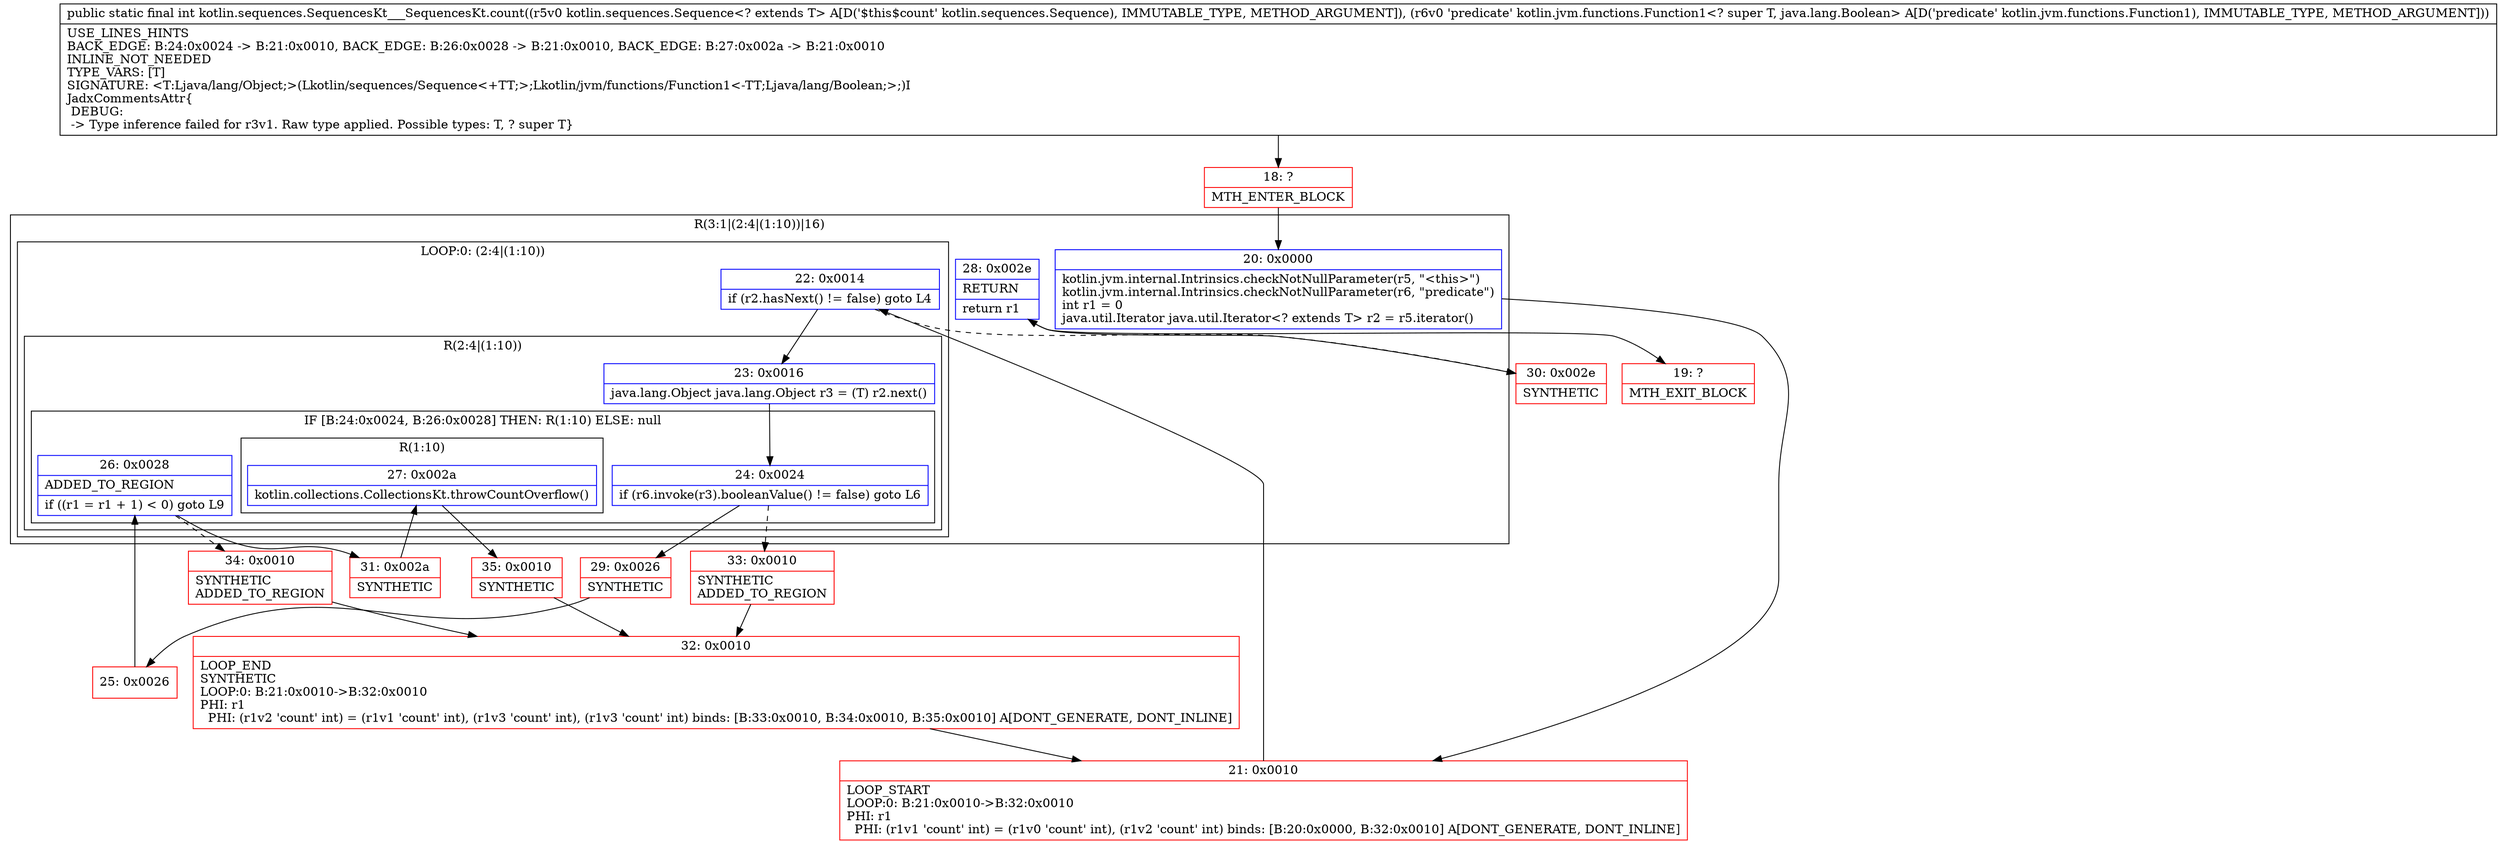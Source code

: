 digraph "CFG forkotlin.sequences.SequencesKt___SequencesKt.count(Lkotlin\/sequences\/Sequence;Lkotlin\/jvm\/functions\/Function1;)I" {
subgraph cluster_Region_1917943606 {
label = "R(3:1|(2:4|(1:10))|16)";
node [shape=record,color=blue];
Node_20 [shape=record,label="{20\:\ 0x0000|kotlin.jvm.internal.Intrinsics.checkNotNullParameter(r5, \"\<this\>\")\lkotlin.jvm.internal.Intrinsics.checkNotNullParameter(r6, \"predicate\")\lint r1 = 0\ljava.util.Iterator java.util.Iterator\<? extends T\> r2 = r5.iterator()\l}"];
subgraph cluster_LoopRegion_642818594 {
label = "LOOP:0: (2:4|(1:10))";
node [shape=record,color=blue];
Node_22 [shape=record,label="{22\:\ 0x0014|if (r2.hasNext() != false) goto L4\l}"];
subgraph cluster_Region_2003471688 {
label = "R(2:4|(1:10))";
node [shape=record,color=blue];
Node_23 [shape=record,label="{23\:\ 0x0016|java.lang.Object java.lang.Object r3 = (T) r2.next()\l}"];
subgraph cluster_IfRegion_28389694 {
label = "IF [B:24:0x0024, B:26:0x0028] THEN: R(1:10) ELSE: null";
node [shape=record,color=blue];
Node_24 [shape=record,label="{24\:\ 0x0024|if (r6.invoke(r3).booleanValue() != false) goto L6\l}"];
Node_26 [shape=record,label="{26\:\ 0x0028|ADDED_TO_REGION\l|if ((r1 = r1 + 1) \< 0) goto L9\l}"];
subgraph cluster_Region_827341443 {
label = "R(1:10)";
node [shape=record,color=blue];
Node_27 [shape=record,label="{27\:\ 0x002a|kotlin.collections.CollectionsKt.throwCountOverflow()\l}"];
}
}
}
}
Node_28 [shape=record,label="{28\:\ 0x002e|RETURN\l|return r1\l}"];
}
Node_18 [shape=record,color=red,label="{18\:\ ?|MTH_ENTER_BLOCK\l}"];
Node_21 [shape=record,color=red,label="{21\:\ 0x0010|LOOP_START\lLOOP:0: B:21:0x0010\-\>B:32:0x0010\lPHI: r1 \l  PHI: (r1v1 'count' int) = (r1v0 'count' int), (r1v2 'count' int) binds: [B:20:0x0000, B:32:0x0010] A[DONT_GENERATE, DONT_INLINE]\l}"];
Node_29 [shape=record,color=red,label="{29\:\ 0x0026|SYNTHETIC\l}"];
Node_25 [shape=record,color=red,label="{25\:\ 0x0026}"];
Node_31 [shape=record,color=red,label="{31\:\ 0x002a|SYNTHETIC\l}"];
Node_35 [shape=record,color=red,label="{35\:\ 0x0010|SYNTHETIC\l}"];
Node_32 [shape=record,color=red,label="{32\:\ 0x0010|LOOP_END\lSYNTHETIC\lLOOP:0: B:21:0x0010\-\>B:32:0x0010\lPHI: r1 \l  PHI: (r1v2 'count' int) = (r1v1 'count' int), (r1v3 'count' int), (r1v3 'count' int) binds: [B:33:0x0010, B:34:0x0010, B:35:0x0010] A[DONT_GENERATE, DONT_INLINE]\l}"];
Node_34 [shape=record,color=red,label="{34\:\ 0x0010|SYNTHETIC\lADDED_TO_REGION\l}"];
Node_33 [shape=record,color=red,label="{33\:\ 0x0010|SYNTHETIC\lADDED_TO_REGION\l}"];
Node_30 [shape=record,color=red,label="{30\:\ 0x002e|SYNTHETIC\l}"];
Node_19 [shape=record,color=red,label="{19\:\ ?|MTH_EXIT_BLOCK\l}"];
MethodNode[shape=record,label="{public static final int kotlin.sequences.SequencesKt___SequencesKt.count((r5v0 kotlin.sequences.Sequence\<? extends T\> A[D('$this$count' kotlin.sequences.Sequence), IMMUTABLE_TYPE, METHOD_ARGUMENT]), (r6v0 'predicate' kotlin.jvm.functions.Function1\<? super T, java.lang.Boolean\> A[D('predicate' kotlin.jvm.functions.Function1), IMMUTABLE_TYPE, METHOD_ARGUMENT]))  | USE_LINES_HINTS\lBACK_EDGE: B:24:0x0024 \-\> B:21:0x0010, BACK_EDGE: B:26:0x0028 \-\> B:21:0x0010, BACK_EDGE: B:27:0x002a \-\> B:21:0x0010\lINLINE_NOT_NEEDED\lTYPE_VARS: [T]\lSIGNATURE: \<T:Ljava\/lang\/Object;\>(Lkotlin\/sequences\/Sequence\<+TT;\>;Lkotlin\/jvm\/functions\/Function1\<\-TT;Ljava\/lang\/Boolean;\>;)I\lJadxCommentsAttr\{\l DEBUG: \l \-\> Type inference failed for r3v1. Raw type applied. Possible types: T, ? super T\}\l}"];
MethodNode -> Node_18;Node_20 -> Node_21;
Node_22 -> Node_23;
Node_22 -> Node_30[style=dashed];
Node_23 -> Node_24;
Node_24 -> Node_29;
Node_24 -> Node_33[style=dashed];
Node_26 -> Node_31;
Node_26 -> Node_34[style=dashed];
Node_27 -> Node_35;
Node_28 -> Node_19;
Node_18 -> Node_20;
Node_21 -> Node_22;
Node_29 -> Node_25;
Node_25 -> Node_26;
Node_31 -> Node_27;
Node_35 -> Node_32;
Node_32 -> Node_21;
Node_34 -> Node_32;
Node_33 -> Node_32;
Node_30 -> Node_28;
}

